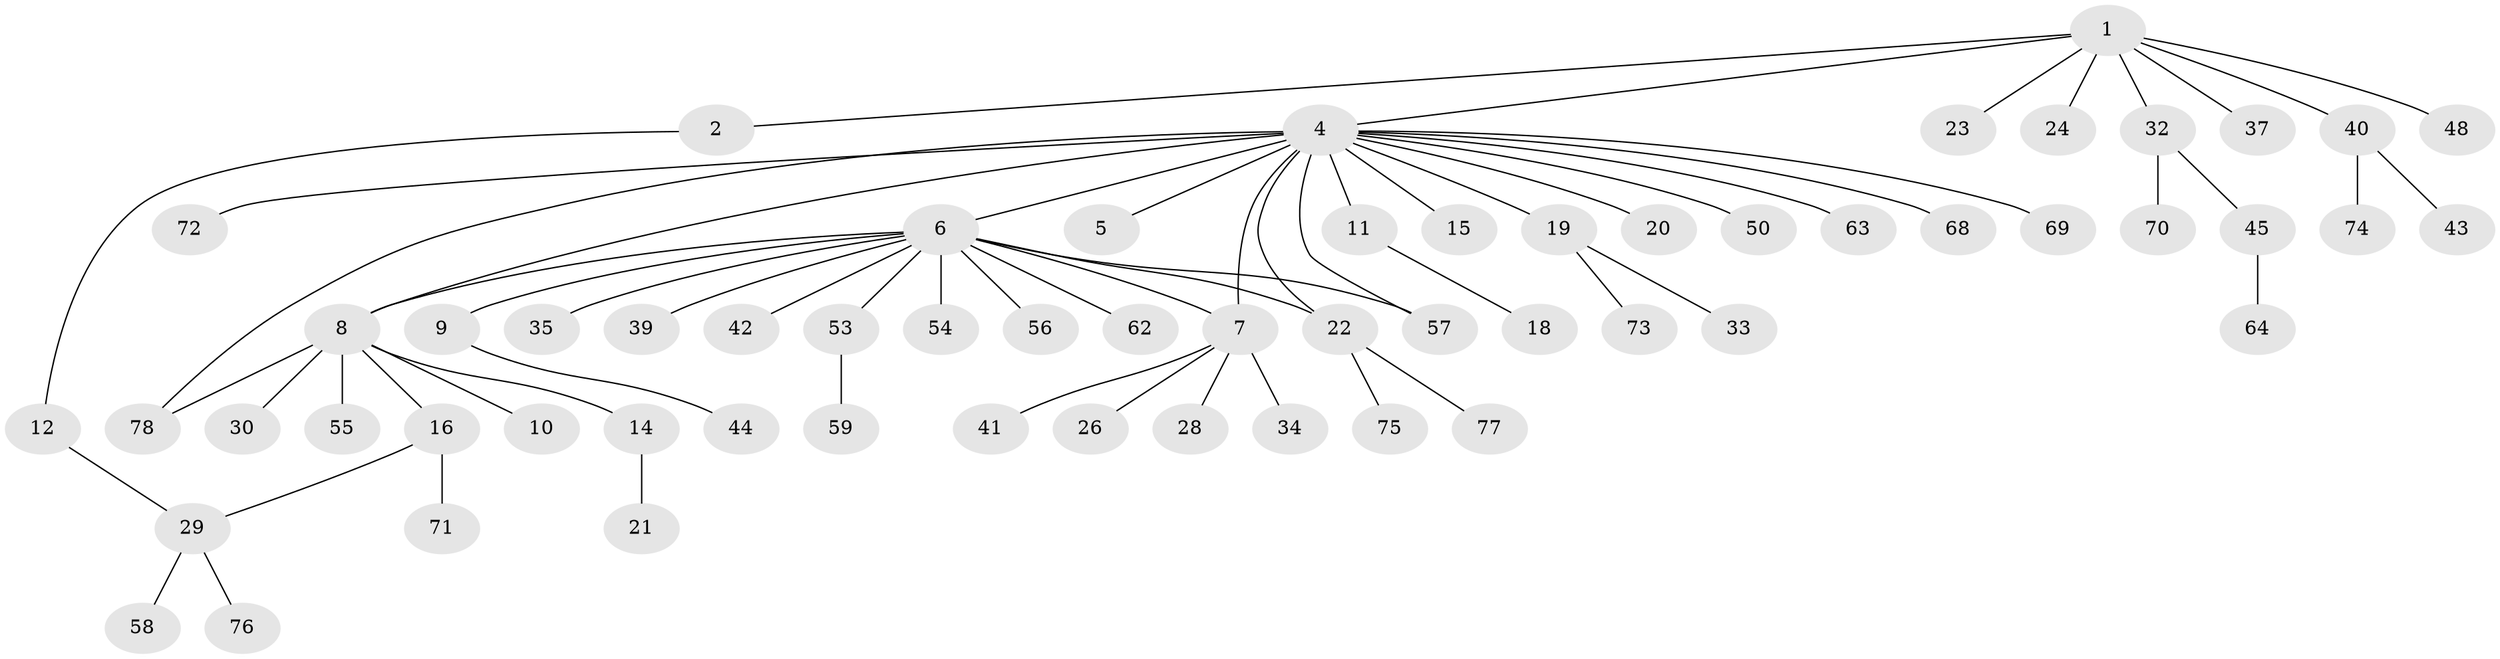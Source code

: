 // Generated by graph-tools (version 1.1) at 2025/52/02/27/25 19:52:00]
// undirected, 60 vertices, 65 edges
graph export_dot {
graph [start="1"]
  node [color=gray90,style=filled];
  1 [super="+3"];
  2 [super="+66"];
  4 [super="+13"];
  5;
  6 [super="+67"];
  7 [super="+17"];
  8;
  9 [super="+25"];
  10;
  11 [super="+46"];
  12 [super="+27"];
  14 [super="+51"];
  15;
  16 [super="+65"];
  18 [super="+61"];
  19 [super="+60"];
  20;
  21;
  22 [super="+31"];
  23;
  24;
  26 [super="+36"];
  28;
  29 [super="+38"];
  30;
  32 [super="+49"];
  33;
  34;
  35;
  37;
  39;
  40;
  41 [super="+52"];
  42;
  43;
  44;
  45 [super="+47"];
  48;
  50;
  53;
  54;
  55;
  56;
  57;
  58;
  59;
  62;
  63;
  64;
  68;
  69;
  70;
  71;
  72;
  73;
  74;
  75;
  76;
  77;
  78;
  1 -- 2;
  1 -- 4;
  1 -- 23;
  1 -- 24;
  1 -- 32;
  1 -- 37;
  1 -- 40;
  1 -- 48;
  2 -- 12;
  4 -- 5;
  4 -- 6;
  4 -- 8 [weight=2];
  4 -- 11;
  4 -- 15;
  4 -- 19;
  4 -- 57;
  4 -- 63;
  4 -- 72;
  4 -- 68;
  4 -- 69;
  4 -- 7;
  4 -- 78;
  4 -- 50;
  4 -- 20;
  4 -- 22;
  6 -- 7;
  6 -- 8;
  6 -- 9;
  6 -- 35;
  6 -- 39;
  6 -- 42;
  6 -- 53;
  6 -- 54;
  6 -- 56;
  6 -- 57;
  6 -- 62;
  6 -- 22;
  7 -- 26;
  7 -- 41;
  7 -- 34;
  7 -- 28;
  8 -- 10;
  8 -- 14;
  8 -- 16;
  8 -- 30;
  8 -- 55;
  8 -- 78;
  9 -- 44;
  11 -- 18;
  12 -- 29;
  14 -- 21;
  16 -- 29;
  16 -- 71;
  19 -- 33;
  19 -- 73;
  22 -- 77;
  22 -- 75;
  29 -- 58;
  29 -- 76;
  32 -- 45;
  32 -- 70;
  40 -- 43;
  40 -- 74;
  45 -- 64;
  53 -- 59;
}
